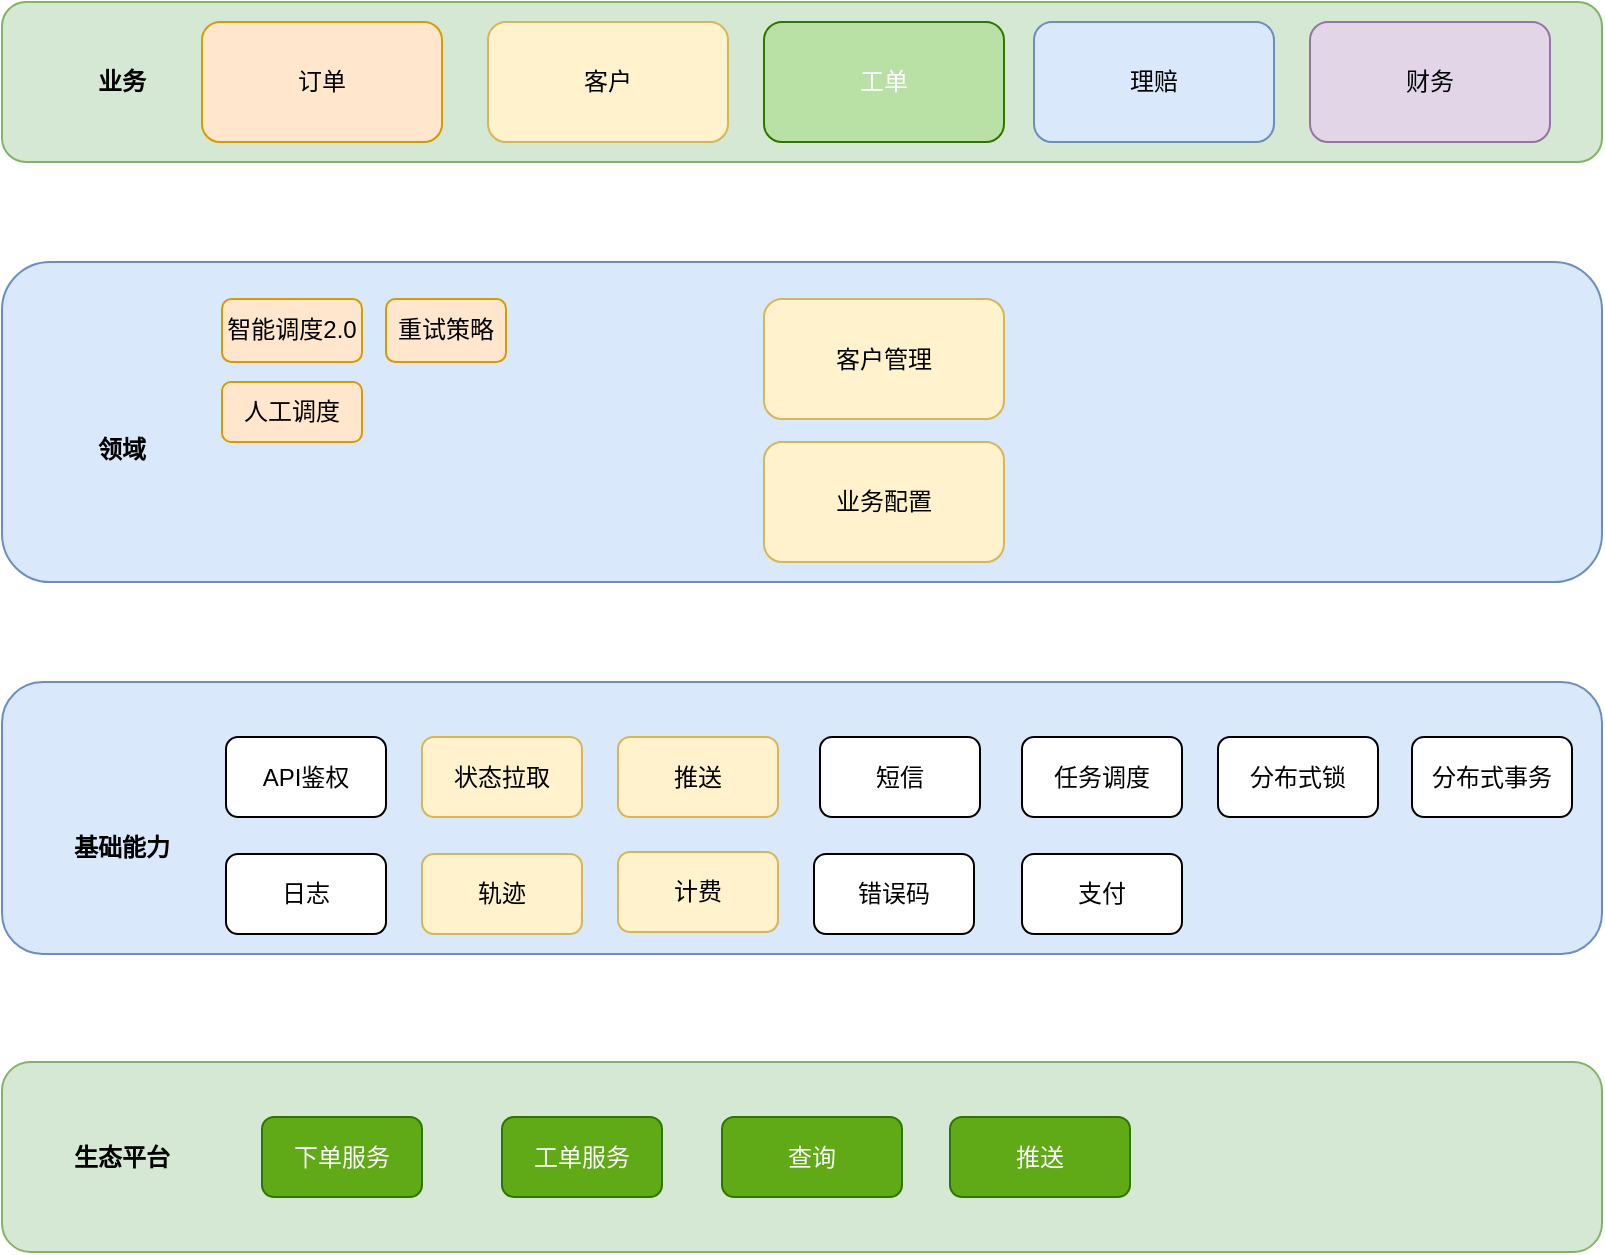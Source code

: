 <mxfile version="21.1.6" type="github">
  <diagram name="第 1 页" id="CaCOqWdzl9Q6aZWbn9JT">
    <mxGraphModel dx="954" dy="608" grid="1" gridSize="10" guides="1" tooltips="1" connect="1" arrows="1" fold="1" page="1" pageScale="1" pageWidth="1827" pageHeight="1169" math="0" shadow="0">
      <root>
        <mxCell id="0" />
        <mxCell id="1" parent="0" />
        <mxCell id="Zy9JpAl7bMvJ8zGh7pqb-44" value="" style="rounded=1;whiteSpace=wrap;html=1;fillColor=#d5e8d4;strokeColor=#82b366;" parent="1" vertex="1">
          <mxGeometry x="200" y="340" width="800" height="80" as="geometry" />
        </mxCell>
        <mxCell id="Zy9JpAl7bMvJ8zGh7pqb-45" value="&lt;b&gt;业务&lt;/b&gt;" style="text;html=1;strokeColor=none;fillColor=none;align=center;verticalAlign=middle;whiteSpace=wrap;rounded=0;" parent="1" vertex="1">
          <mxGeometry x="230" y="365" width="60" height="30" as="geometry" />
        </mxCell>
        <mxCell id="Zy9JpAl7bMvJ8zGh7pqb-46" value="订单" style="rounded=1;whiteSpace=wrap;html=1;fillColor=#ffe6cc;strokeColor=#d79b00;" parent="1" vertex="1">
          <mxGeometry x="300" y="350" width="120" height="60" as="geometry" />
        </mxCell>
        <mxCell id="Zy9JpAl7bMvJ8zGh7pqb-47" value="财务" style="rounded=1;whiteSpace=wrap;html=1;fillColor=#e1d5e7;strokeColor=#9673a6;" parent="1" vertex="1">
          <mxGeometry x="854" y="350" width="120" height="60" as="geometry" />
        </mxCell>
        <mxCell id="Zy9JpAl7bMvJ8zGh7pqb-50" value="" style="rounded=1;whiteSpace=wrap;html=1;fillColor=#dae8fc;strokeColor=#6c8ebf;" parent="1" vertex="1">
          <mxGeometry x="200" y="470" width="800" height="160" as="geometry" />
        </mxCell>
        <mxCell id="Zy9JpAl7bMvJ8zGh7pqb-51" value="&lt;b&gt;领域&lt;/b&gt;" style="text;html=1;strokeColor=none;fillColor=none;align=center;verticalAlign=middle;whiteSpace=wrap;rounded=0;" parent="1" vertex="1">
          <mxGeometry x="230" y="548.5" width="60" height="30" as="geometry" />
        </mxCell>
        <mxCell id="Zy9JpAl7bMvJ8zGh7pqb-59" value="工单" style="rounded=1;whiteSpace=wrap;html=1;fillColor=#B9E0A5;fontColor=#ffffff;strokeColor=#2D7600;" parent="1" vertex="1">
          <mxGeometry x="581" y="350" width="120" height="60" as="geometry" />
        </mxCell>
        <mxCell id="Zy9JpAl7bMvJ8zGh7pqb-60" value="" style="rounded=1;whiteSpace=wrap;html=1;fillColor=#dae8fc;strokeColor=#6c8ebf;" parent="1" vertex="1">
          <mxGeometry x="200" y="680" width="800" height="136" as="geometry" />
        </mxCell>
        <mxCell id="Zy9JpAl7bMvJ8zGh7pqb-61" value="&lt;b&gt;基础能力&lt;/b&gt;" style="text;html=1;strokeColor=none;fillColor=none;align=center;verticalAlign=middle;whiteSpace=wrap;rounded=0;" parent="1" vertex="1">
          <mxGeometry x="230" y="747.5" width="60" height="30" as="geometry" />
        </mxCell>
        <mxCell id="Zy9JpAl7bMvJ8zGh7pqb-62" value="API鉴权" style="rounded=1;whiteSpace=wrap;html=1;" parent="1" vertex="1">
          <mxGeometry x="312" y="707.5" width="80" height="40" as="geometry" />
        </mxCell>
        <mxCell id="Zy9JpAl7bMvJ8zGh7pqb-63" value="状态拉取" style="rounded=1;whiteSpace=wrap;html=1;fillColor=#fff2cc;strokeColor=#d6b656;" parent="1" vertex="1">
          <mxGeometry x="410" y="707.5" width="80" height="40" as="geometry" />
        </mxCell>
        <mxCell id="Zy9JpAl7bMvJ8zGh7pqb-64" value="推送" style="rounded=1;whiteSpace=wrap;html=1;fillColor=#fff2cc;strokeColor=#d6b656;" parent="1" vertex="1">
          <mxGeometry x="508" y="707.5" width="80" height="40" as="geometry" />
        </mxCell>
        <mxCell id="Zy9JpAl7bMvJ8zGh7pqb-70" value="短信" style="rounded=1;whiteSpace=wrap;html=1;" parent="1" vertex="1">
          <mxGeometry x="609" y="707.5" width="80" height="40" as="geometry" />
        </mxCell>
        <mxCell id="Zy9JpAl7bMvJ8zGh7pqb-73" value="任务调度" style="rounded=1;whiteSpace=wrap;html=1;" parent="1" vertex="1">
          <mxGeometry x="710" y="707.5" width="80" height="40" as="geometry" />
        </mxCell>
        <mxCell id="Zy9JpAl7bMvJ8zGh7pqb-75" value="" style="rounded=1;whiteSpace=wrap;html=1;fillColor=#d5e8d4;strokeColor=#82b366;" parent="1" vertex="1">
          <mxGeometry x="200" y="870" width="800" height="95" as="geometry" />
        </mxCell>
        <mxCell id="Zy9JpAl7bMvJ8zGh7pqb-76" value="&lt;b&gt;生态平台&lt;/b&gt;" style="text;html=1;strokeColor=none;fillColor=none;align=center;verticalAlign=middle;whiteSpace=wrap;rounded=0;" parent="1" vertex="1">
          <mxGeometry x="230" y="902.5" width="60" height="30" as="geometry" />
        </mxCell>
        <mxCell id="Zy9JpAl7bMvJ8zGh7pqb-77" value="下单服务" style="rounded=1;whiteSpace=wrap;html=1;fillColor=#60a917;fontColor=#ffffff;strokeColor=#2D7600;" parent="1" vertex="1">
          <mxGeometry x="330" y="897.5" width="80" height="40" as="geometry" />
        </mxCell>
        <mxCell id="Zy9JpAl7bMvJ8zGh7pqb-78" value="工单服务" style="rounded=1;whiteSpace=wrap;html=1;fillColor=#60a917;fontColor=#ffffff;strokeColor=#2D7600;" parent="1" vertex="1">
          <mxGeometry x="450" y="897.5" width="80" height="40" as="geometry" />
        </mxCell>
        <mxCell id="Zy9JpAl7bMvJ8zGh7pqb-79" value="查询" style="rounded=1;whiteSpace=wrap;html=1;fillColor=#60a917;fontColor=#ffffff;strokeColor=#2D7600;" parent="1" vertex="1">
          <mxGeometry x="560" y="897.5" width="90" height="40" as="geometry" />
        </mxCell>
        <mxCell id="Zy9JpAl7bMvJ8zGh7pqb-80" value="推送" style="rounded=1;whiteSpace=wrap;html=1;fillColor=#60a917;fontColor=#ffffff;strokeColor=#2D7600;" parent="1" vertex="1">
          <mxGeometry x="674" y="897.5" width="90" height="40" as="geometry" />
        </mxCell>
        <mxCell id="Zy9JpAl7bMvJ8zGh7pqb-81" value="分布式锁" style="rounded=1;whiteSpace=wrap;html=1;" parent="1" vertex="1">
          <mxGeometry x="808" y="707.5" width="80" height="40" as="geometry" />
        </mxCell>
        <mxCell id="Zy9JpAl7bMvJ8zGh7pqb-82" value="分布式事务" style="rounded=1;whiteSpace=wrap;html=1;" parent="1" vertex="1">
          <mxGeometry x="905" y="707.5" width="80" height="40" as="geometry" />
        </mxCell>
        <mxCell id="Zy9JpAl7bMvJ8zGh7pqb-83" value="日志" style="rounded=1;whiteSpace=wrap;html=1;" parent="1" vertex="1">
          <mxGeometry x="312" y="766" width="80" height="40" as="geometry" />
        </mxCell>
        <mxCell id="Zy9JpAl7bMvJ8zGh7pqb-84" value="轨迹" style="rounded=1;whiteSpace=wrap;html=1;fillColor=#fff2cc;strokeColor=#d6b656;" parent="1" vertex="1">
          <mxGeometry x="410" y="766" width="80" height="40" as="geometry" />
        </mxCell>
        <mxCell id="Zy9JpAl7bMvJ8zGh7pqb-85" value="计费" style="rounded=1;whiteSpace=wrap;html=1;fillColor=#fff2cc;strokeColor=#d6b656;" parent="1" vertex="1">
          <mxGeometry x="508" y="765" width="80" height="40" as="geometry" />
        </mxCell>
        <mxCell id="Zy9JpAl7bMvJ8zGh7pqb-86" value="错误码" style="rounded=1;whiteSpace=wrap;html=1;" parent="1" vertex="1">
          <mxGeometry x="606" y="766" width="80" height="40" as="geometry" />
        </mxCell>
        <mxCell id="Zy9JpAl7bMvJ8zGh7pqb-87" value="支付" style="rounded=1;whiteSpace=wrap;html=1;" parent="1" vertex="1">
          <mxGeometry x="710" y="766" width="80" height="40" as="geometry" />
        </mxCell>
        <mxCell id="Zy9JpAl7bMvJ8zGh7pqb-88" value="理赔" style="rounded=1;whiteSpace=wrap;html=1;fillColor=#dae8fc;strokeColor=#6c8ebf;" parent="1" vertex="1">
          <mxGeometry x="716" y="350" width="120" height="60" as="geometry" />
        </mxCell>
        <mxCell id="Zy9JpAl7bMvJ8zGh7pqb-89" value="客户" style="rounded=1;whiteSpace=wrap;html=1;fillColor=#fff2cc;strokeColor=#d6b656;" parent="1" vertex="1">
          <mxGeometry x="443" y="350" width="120" height="60" as="geometry" />
        </mxCell>
        <mxCell id="2Fg_yYZi2FJCjoJCttOx-1" value="智能调度2.0" style="rounded=1;whiteSpace=wrap;html=1;fillColor=#ffe6cc;strokeColor=#d79b00;" vertex="1" parent="1">
          <mxGeometry x="310" y="488.5" width="70" height="31.5" as="geometry" />
        </mxCell>
        <mxCell id="2Fg_yYZi2FJCjoJCttOx-2" value="人工调度" style="rounded=1;whiteSpace=wrap;html=1;fillColor=#ffe6cc;strokeColor=#d79b00;" vertex="1" parent="1">
          <mxGeometry x="310" y="530" width="70" height="30" as="geometry" />
        </mxCell>
        <mxCell id="2Fg_yYZi2FJCjoJCttOx-3" value="重试策略" style="rounded=1;whiteSpace=wrap;html=1;fillColor=#ffe6cc;strokeColor=#d79b00;" vertex="1" parent="1">
          <mxGeometry x="392" y="488.5" width="60" height="31.5" as="geometry" />
        </mxCell>
        <mxCell id="2Fg_yYZi2FJCjoJCttOx-4" value="客户管理" style="rounded=1;whiteSpace=wrap;html=1;fillColor=#fff2cc;strokeColor=#d6b656;" vertex="1" parent="1">
          <mxGeometry x="581" y="488.5" width="120" height="60" as="geometry" />
        </mxCell>
        <mxCell id="2Fg_yYZi2FJCjoJCttOx-5" value="业务配置" style="rounded=1;whiteSpace=wrap;html=1;fillColor=#fff2cc;strokeColor=#d6b656;" vertex="1" parent="1">
          <mxGeometry x="581" y="560" width="120" height="60" as="geometry" />
        </mxCell>
      </root>
    </mxGraphModel>
  </diagram>
</mxfile>

